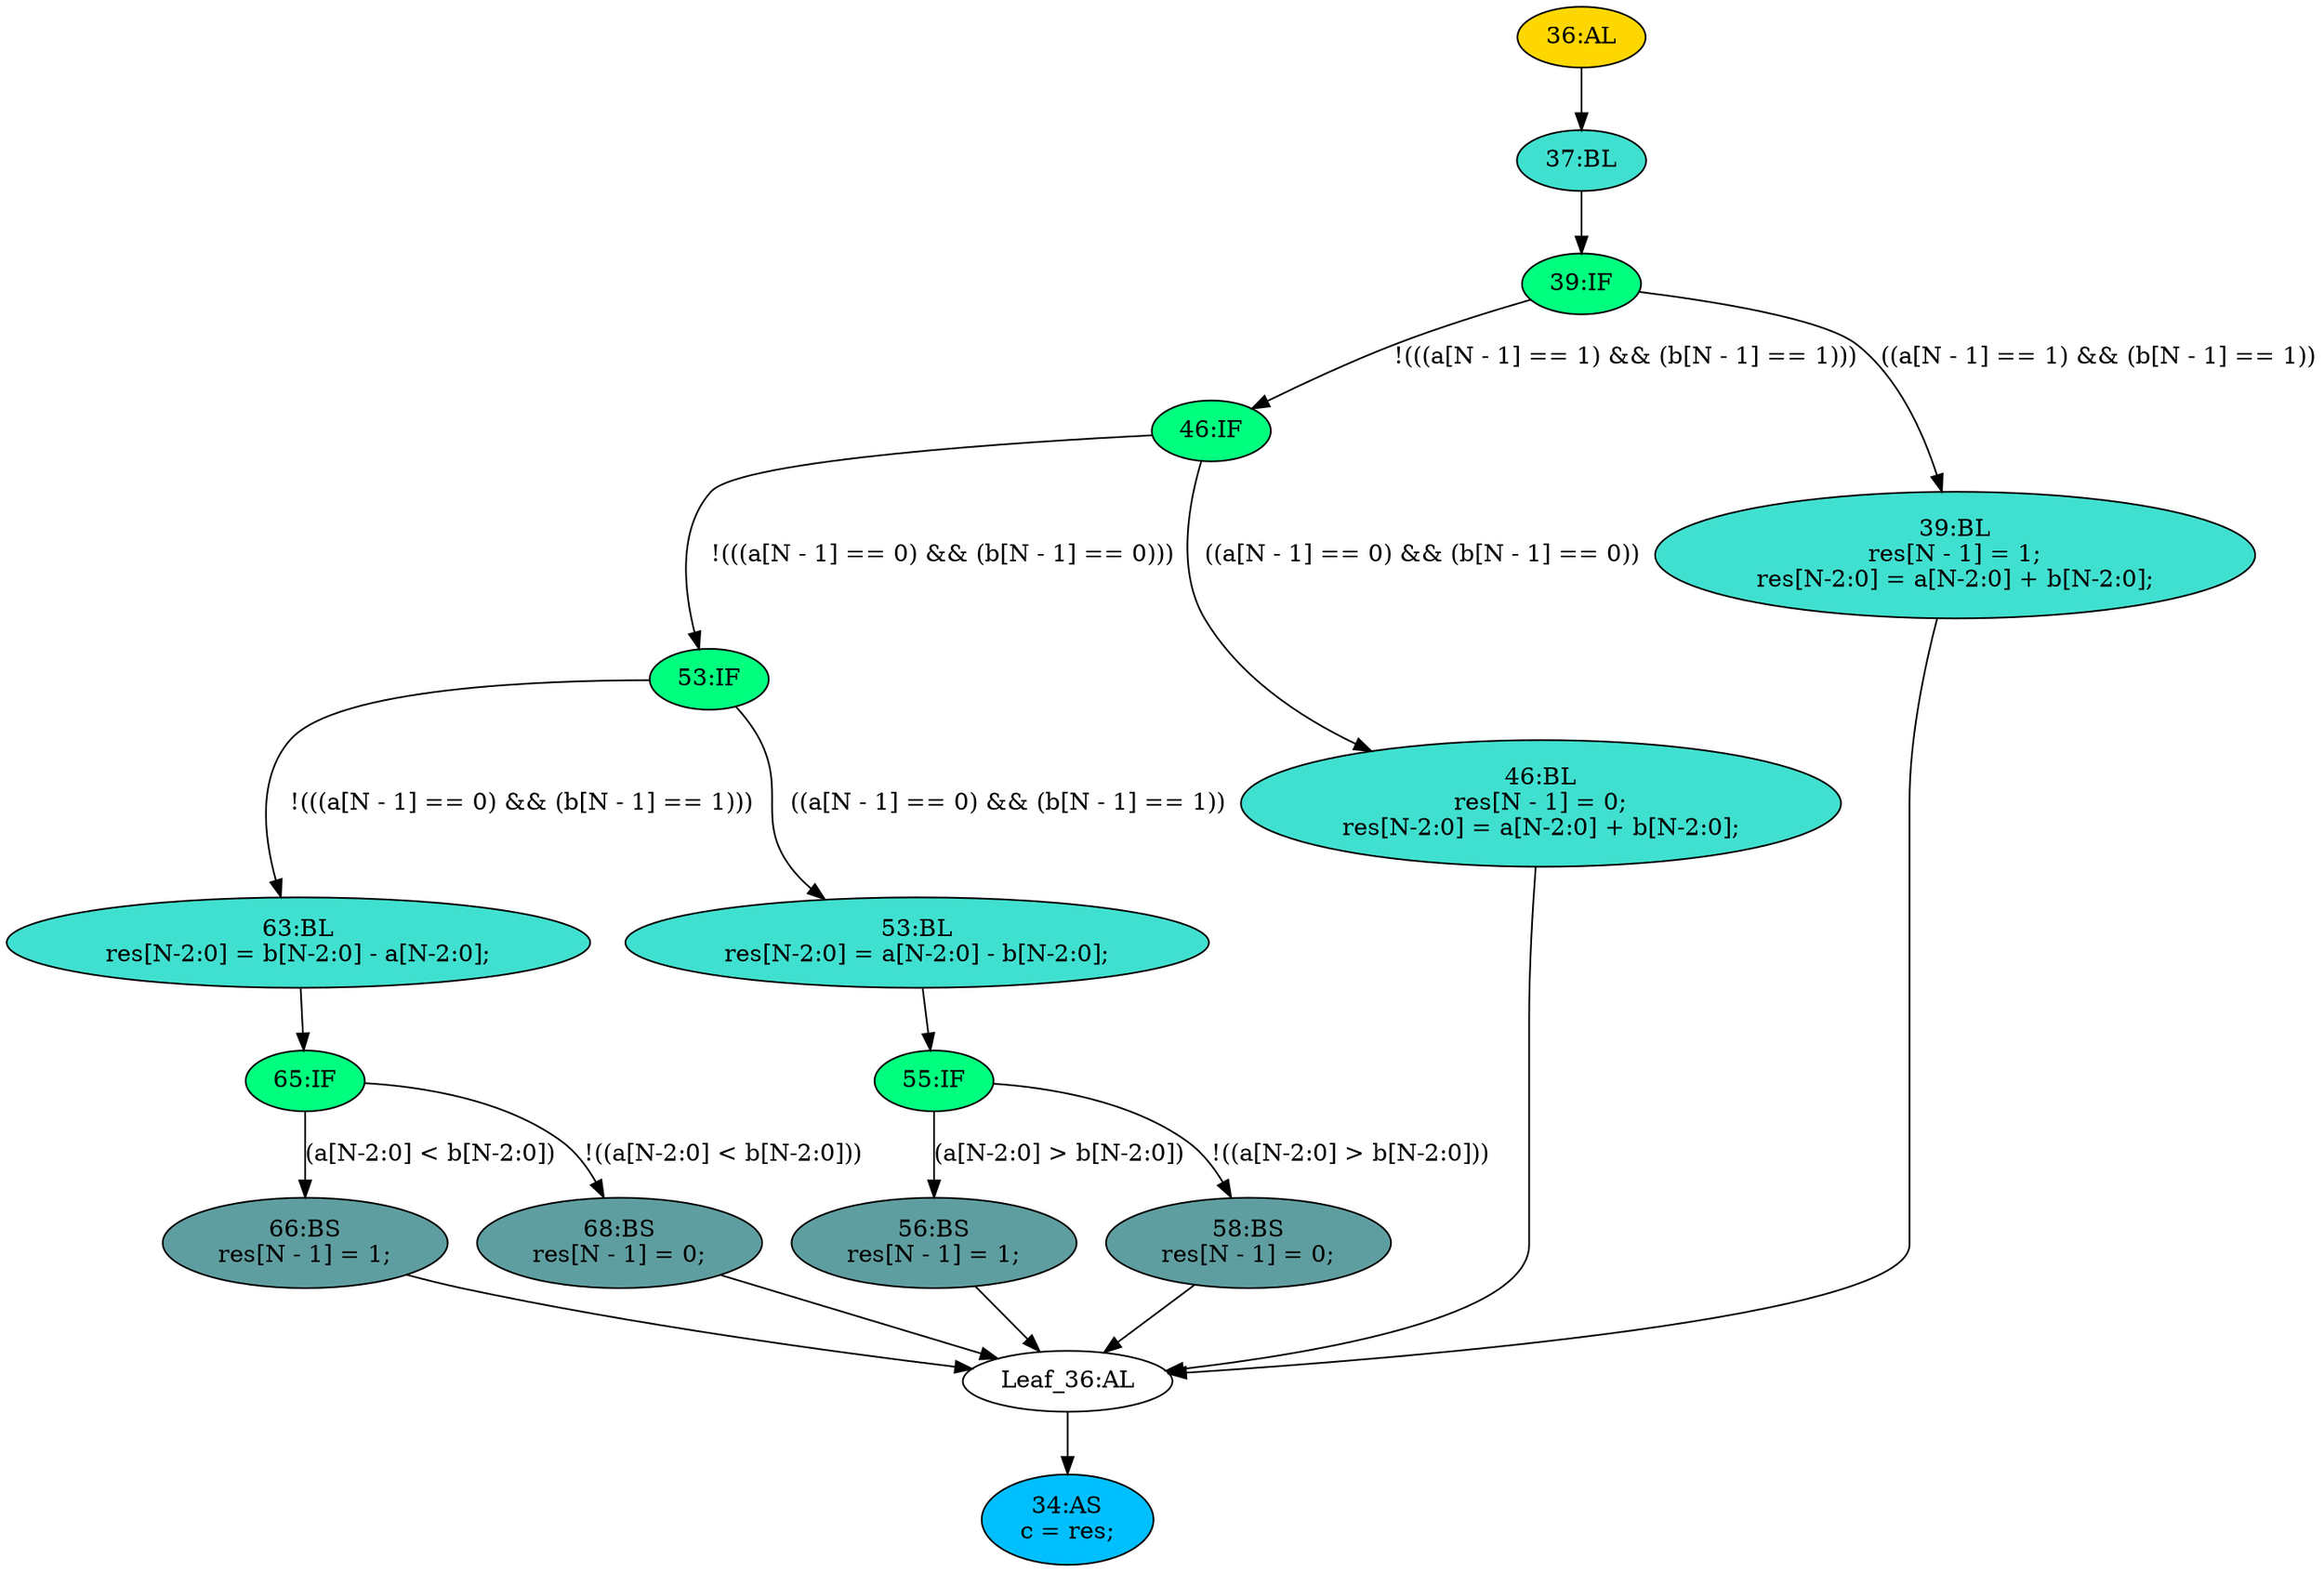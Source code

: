 strict digraph "compose( ,  )" {
	node [label="\N"];
	"63:BL"	 [ast="<pyverilog.vparser.ast.Block object at 0x7ff6a03e7c10>",
		fillcolor=turquoise,
		label="63:BL
res[N-2:0] = b[N-2:0] - a[N-2:0];",
		statements="[<pyverilog.vparser.ast.BlockingSubstitution object at 0x7ff6a03e7f90>]",
		style=filled,
		typ=Block];
	"65:IF"	 [ast="<pyverilog.vparser.ast.IfStatement object at 0x7ff6a03e7ad0>",
		fillcolor=springgreen,
		label="65:IF",
		statements="[]",
		style=filled,
		typ=IfStatement];
	"63:BL" -> "65:IF"	 [cond="[]",
		lineno=None];
	"Leaf_36:AL"	 [def_var="['res']",
		label="Leaf_36:AL"];
	"34:AS"	 [ast="<pyverilog.vparser.ast.Assign object at 0x7ff6a03fa990>",
		def_var="['c']",
		fillcolor=deepskyblue,
		label="34:AS
c = res;",
		statements="[]",
		style=filled,
		typ=Assign,
		use_var="['res']"];
	"Leaf_36:AL" -> "34:AS";
	"46:IF"	 [ast="<pyverilog.vparser.ast.IfStatement object at 0x7ff6a03d7f90>",
		fillcolor=springgreen,
		label="46:IF",
		statements="[]",
		style=filled,
		typ=IfStatement];
	"53:IF"	 [ast="<pyverilog.vparser.ast.IfStatement object at 0x7ff6a03e7290>",
		fillcolor=springgreen,
		label="53:IF",
		statements="[]",
		style=filled,
		typ=IfStatement];
	"46:IF" -> "53:IF"	 [cond="['a', 'N', 'b', 'N']",
		label="!(((a[N - 1] == 0) && (b[N - 1] == 0)))",
		lineno=46];
	"46:BL"	 [ast="<pyverilog.vparser.ast.Block object at 0x7ff6a03d7b10>",
		fillcolor=turquoise,
		label="46:BL
res[N - 1] = 0;
res[N-2:0] = a[N-2:0] + b[N-2:0];",
		statements="[<pyverilog.vparser.ast.BlockingSubstitution object at 0x7ff6a03d7990>, <pyverilog.vparser.ast.BlockingSubstitution object at 0x7ff6a03d7e90>]",
		style=filled,
		typ=Block];
	"46:IF" -> "46:BL"	 [cond="['a', 'N', 'b', 'N']",
		label="((a[N - 1] == 0) && (b[N - 1] == 0))",
		lineno=46];
	"39:IF"	 [ast="<pyverilog.vparser.ast.IfStatement object at 0x7ff6a03d72d0>",
		fillcolor=springgreen,
		label="39:IF",
		statements="[]",
		style=filled,
		typ=IfStatement];
	"39:IF" -> "46:IF"	 [cond="['a', 'N', 'b', 'N']",
		label="!(((a[N - 1] == 1) && (b[N - 1] == 1)))",
		lineno=39];
	"39:BL"	 [ast="<pyverilog.vparser.ast.Block object at 0x7ff6a06dedd0>",
		fillcolor=turquoise,
		label="39:BL
res[N - 1] = 1;
res[N-2:0] = a[N-2:0] + b[N-2:0];",
		statements="[<pyverilog.vparser.ast.BlockingSubstitution object at 0x7ff6a2851f10>, <pyverilog.vparser.ast.BlockingSubstitution object at 0x7ff6a03d71d0>]",
		style=filled,
		typ=Block];
	"39:IF" -> "39:BL"	 [cond="['a', 'N', 'b', 'N']",
		label="((a[N - 1] == 1) && (b[N - 1] == 1))",
		lineno=39];
	"53:IF" -> "63:BL"	 [cond="['a', 'N', 'b', 'N']",
		label="!(((a[N - 1] == 0) && (b[N - 1] == 1)))",
		lineno=53];
	"53:BL"	 [ast="<pyverilog.vparser.ast.Block object at 0x7ff6a03e5dd0>",
		fillcolor=turquoise,
		label="53:BL
res[N-2:0] = a[N-2:0] - b[N-2:0];",
		statements="[<pyverilog.vparser.ast.BlockingSubstitution object at 0x7ff6a03e7190>]",
		style=filled,
		typ=Block];
	"53:IF" -> "53:BL"	 [cond="['a', 'N', 'b', 'N']",
		label="((a[N - 1] == 0) && (b[N - 1] == 1))",
		lineno=53];
	"36:AL"	 [ast="<pyverilog.vparser.ast.Always object at 0x7ff6a0403150>",
		clk_sens=False,
		fillcolor=gold,
		label="36:AL",
		sens="['a', 'b']",
		statements="[]",
		style=filled,
		typ=Always,
		use_var="['a', 'b', 'N']"];
	"37:BL"	 [ast="<pyverilog.vparser.ast.Block object at 0x7ff6a0403b90>",
		fillcolor=turquoise,
		label="37:BL",
		statements="[]",
		style=filled,
		typ=Block];
	"36:AL" -> "37:BL"	 [cond="[]",
		lineno=None];
	"66:BS"	 [ast="<pyverilog.vparser.ast.BlockingSubstitution object at 0x7ff6a03e78d0>",
		fillcolor=cadetblue,
		label="66:BS
res[N - 1] = 1;",
		statements="[<pyverilog.vparser.ast.BlockingSubstitution object at 0x7ff6a03e78d0>]",
		style=filled,
		typ=BlockingSubstitution];
	"66:BS" -> "Leaf_36:AL"	 [cond="[]",
		lineno=None];
	"68:BS"	 [ast="<pyverilog.vparser.ast.BlockingSubstitution object at 0x7ff6a03e7b50>",
		fillcolor=cadetblue,
		label="68:BS
res[N - 1] = 0;",
		statements="[<pyverilog.vparser.ast.BlockingSubstitution object at 0x7ff6a03e7b50>]",
		style=filled,
		typ=BlockingSubstitution];
	"68:BS" -> "Leaf_36:AL"	 [cond="[]",
		lineno=None];
	"55:IF"	 [ast="<pyverilog.vparser.ast.IfStatement object at 0x7ff6a03e5c90>",
		fillcolor=springgreen,
		label="55:IF",
		statements="[]",
		style=filled,
		typ=IfStatement];
	"56:BS"	 [ast="<pyverilog.vparser.ast.BlockingSubstitution object at 0x7ff6a03e5a90>",
		fillcolor=cadetblue,
		label="56:BS
res[N - 1] = 1;",
		statements="[<pyverilog.vparser.ast.BlockingSubstitution object at 0x7ff6a03e5a90>]",
		style=filled,
		typ=BlockingSubstitution];
	"55:IF" -> "56:BS"	 [cond="['a', 'N', 'b', 'N']",
		label="(a[N-2:0] > b[N-2:0])",
		lineno=55];
	"58:BS"	 [ast="<pyverilog.vparser.ast.BlockingSubstitution object at 0x7ff6a03e5d10>",
		fillcolor=cadetblue,
		label="58:BS
res[N - 1] = 0;",
		statements="[<pyverilog.vparser.ast.BlockingSubstitution object at 0x7ff6a03e5d10>]",
		style=filled,
		typ=BlockingSubstitution];
	"55:IF" -> "58:BS"	 [cond="['a', 'N', 'b', 'N']",
		label="!((a[N-2:0] > b[N-2:0]))",
		lineno=55];
	"56:BS" -> "Leaf_36:AL"	 [cond="[]",
		lineno=None];
	"58:BS" -> "Leaf_36:AL"	 [cond="[]",
		lineno=None];
	"65:IF" -> "66:BS"	 [cond="['a', 'N', 'b', 'N']",
		label="(a[N-2:0] < b[N-2:0])",
		lineno=65];
	"65:IF" -> "68:BS"	 [cond="['a', 'N', 'b', 'N']",
		label="!((a[N-2:0] < b[N-2:0]))",
		lineno=65];
	"53:BL" -> "55:IF"	 [cond="[]",
		lineno=None];
	"46:BL" -> "Leaf_36:AL"	 [cond="[]",
		lineno=None];
	"39:BL" -> "Leaf_36:AL"	 [cond="[]",
		lineno=None];
	"37:BL" -> "39:IF"	 [cond="[]",
		lineno=None];
}
